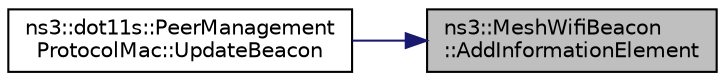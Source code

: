 digraph "ns3::MeshWifiBeacon::AddInformationElement"
{
 // LATEX_PDF_SIZE
  edge [fontname="Helvetica",fontsize="10",labelfontname="Helvetica",labelfontsize="10"];
  node [fontname="Helvetica",fontsize="10",shape=record];
  rankdir="RL";
  Node1 [label="ns3::MeshWifiBeacon\l::AddInformationElement",height=0.2,width=0.4,color="black", fillcolor="grey75", style="filled", fontcolor="black",tooltip="Add information element."];
  Node1 -> Node2 [dir="back",color="midnightblue",fontsize="10",style="solid",fontname="Helvetica"];
  Node2 [label="ns3::dot11s::PeerManagement\lProtocolMac::UpdateBeacon",height=0.2,width=0.4,color="black", fillcolor="white", style="filled",URL="$classns3_1_1dot11s_1_1_peer_management_protocol_mac.html#ab95eb091446d4f4967ed61c3e0464df6",tooltip="Add beacon timing and mesh ID information elements, and notify beacon sent."];
}
